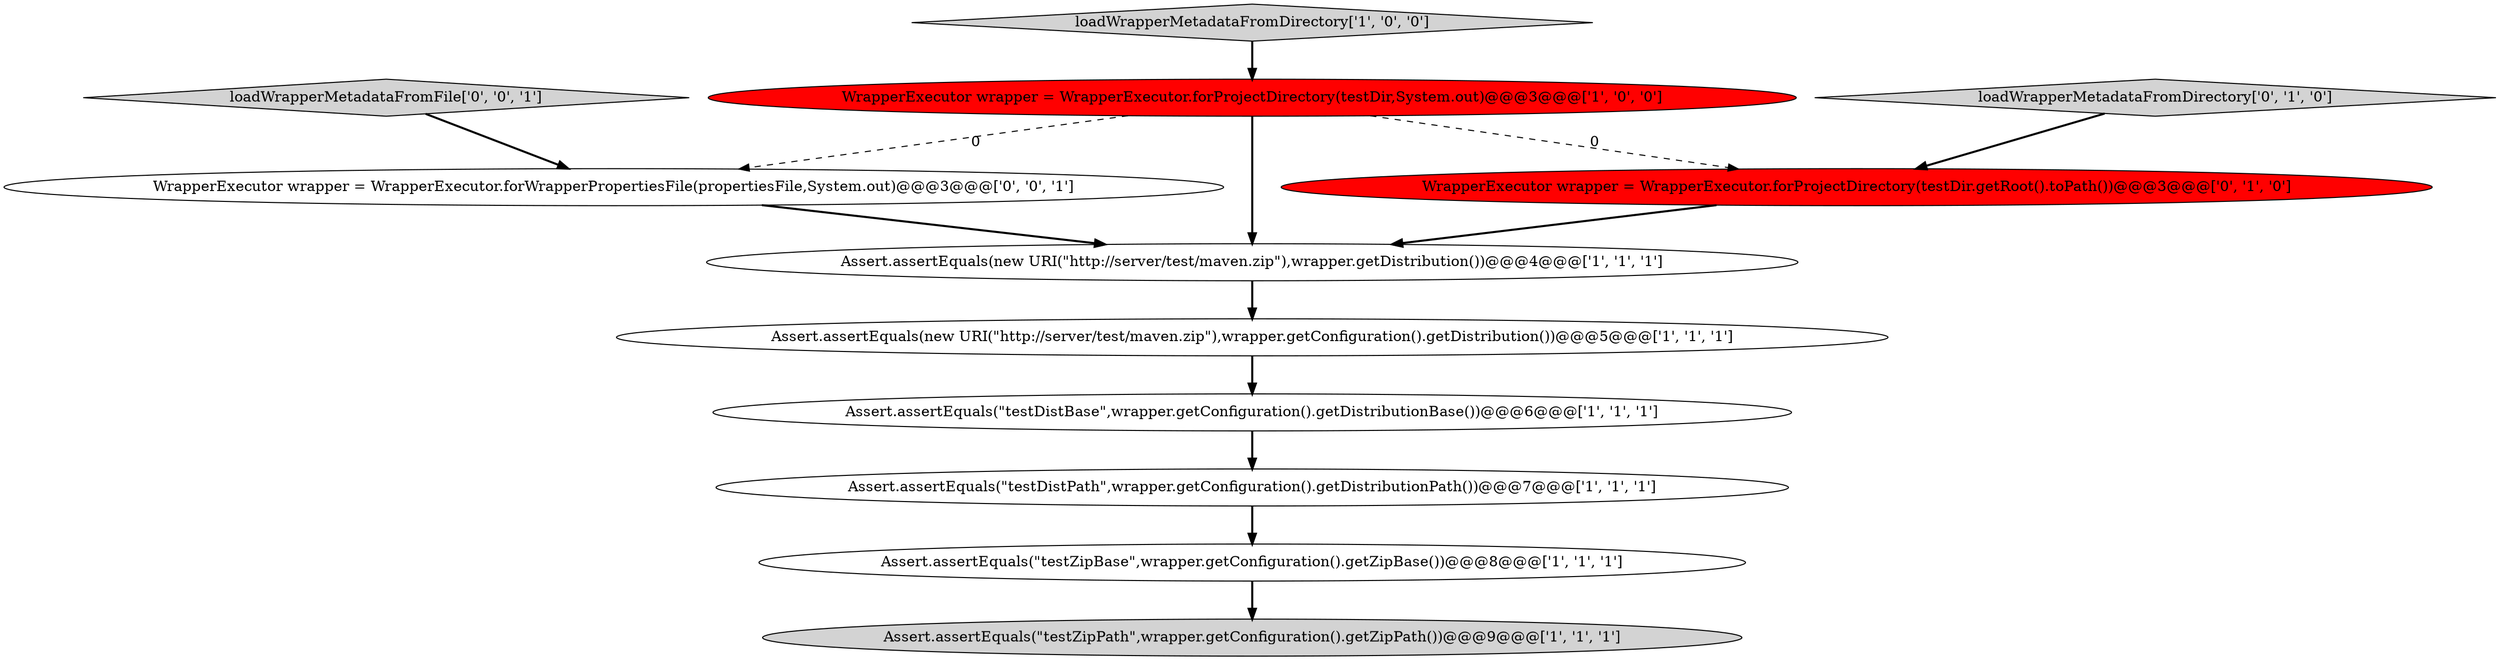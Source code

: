 digraph {
4 [style = filled, label = "WrapperExecutor wrapper = WrapperExecutor.forProjectDirectory(testDir,System.out)@@@3@@@['1', '0', '0']", fillcolor = red, shape = ellipse image = "AAA1AAABBB1BBB"];
1 [style = filled, label = "Assert.assertEquals(new URI(\"http://server/test/maven.zip\"),wrapper.getDistribution())@@@4@@@['1', '1', '1']", fillcolor = white, shape = ellipse image = "AAA0AAABBB1BBB"];
6 [style = filled, label = "Assert.assertEquals(\"testZipBase\",wrapper.getConfiguration().getZipBase())@@@8@@@['1', '1', '1']", fillcolor = white, shape = ellipse image = "AAA0AAABBB1BBB"];
7 [style = filled, label = "Assert.assertEquals(\"testDistBase\",wrapper.getConfiguration().getDistributionBase())@@@6@@@['1', '1', '1']", fillcolor = white, shape = ellipse image = "AAA0AAABBB1BBB"];
9 [style = filled, label = "loadWrapperMetadataFromDirectory['0', '1', '0']", fillcolor = lightgray, shape = diamond image = "AAA0AAABBB2BBB"];
10 [style = filled, label = "WrapperExecutor wrapper = WrapperExecutor.forWrapperPropertiesFile(propertiesFile,System.out)@@@3@@@['0', '0', '1']", fillcolor = white, shape = ellipse image = "AAA0AAABBB3BBB"];
0 [style = filled, label = "Assert.assertEquals(\"testZipPath\",wrapper.getConfiguration().getZipPath())@@@9@@@['1', '1', '1']", fillcolor = lightgray, shape = ellipse image = "AAA0AAABBB1BBB"];
5 [style = filled, label = "Assert.assertEquals(\"testDistPath\",wrapper.getConfiguration().getDistributionPath())@@@7@@@['1', '1', '1']", fillcolor = white, shape = ellipse image = "AAA0AAABBB1BBB"];
2 [style = filled, label = "loadWrapperMetadataFromDirectory['1', '0', '0']", fillcolor = lightgray, shape = diamond image = "AAA0AAABBB1BBB"];
3 [style = filled, label = "Assert.assertEquals(new URI(\"http://server/test/maven.zip\"),wrapper.getConfiguration().getDistribution())@@@5@@@['1', '1', '1']", fillcolor = white, shape = ellipse image = "AAA0AAABBB1BBB"];
8 [style = filled, label = "WrapperExecutor wrapper = WrapperExecutor.forProjectDirectory(testDir.getRoot().toPath())@@@3@@@['0', '1', '0']", fillcolor = red, shape = ellipse image = "AAA1AAABBB2BBB"];
11 [style = filled, label = "loadWrapperMetadataFromFile['0', '0', '1']", fillcolor = lightgray, shape = diamond image = "AAA0AAABBB3BBB"];
1->3 [style = bold, label=""];
8->1 [style = bold, label=""];
7->5 [style = bold, label=""];
4->1 [style = bold, label=""];
6->0 [style = bold, label=""];
5->6 [style = bold, label=""];
4->10 [style = dashed, label="0"];
3->7 [style = bold, label=""];
9->8 [style = bold, label=""];
10->1 [style = bold, label=""];
2->4 [style = bold, label=""];
11->10 [style = bold, label=""];
4->8 [style = dashed, label="0"];
}
